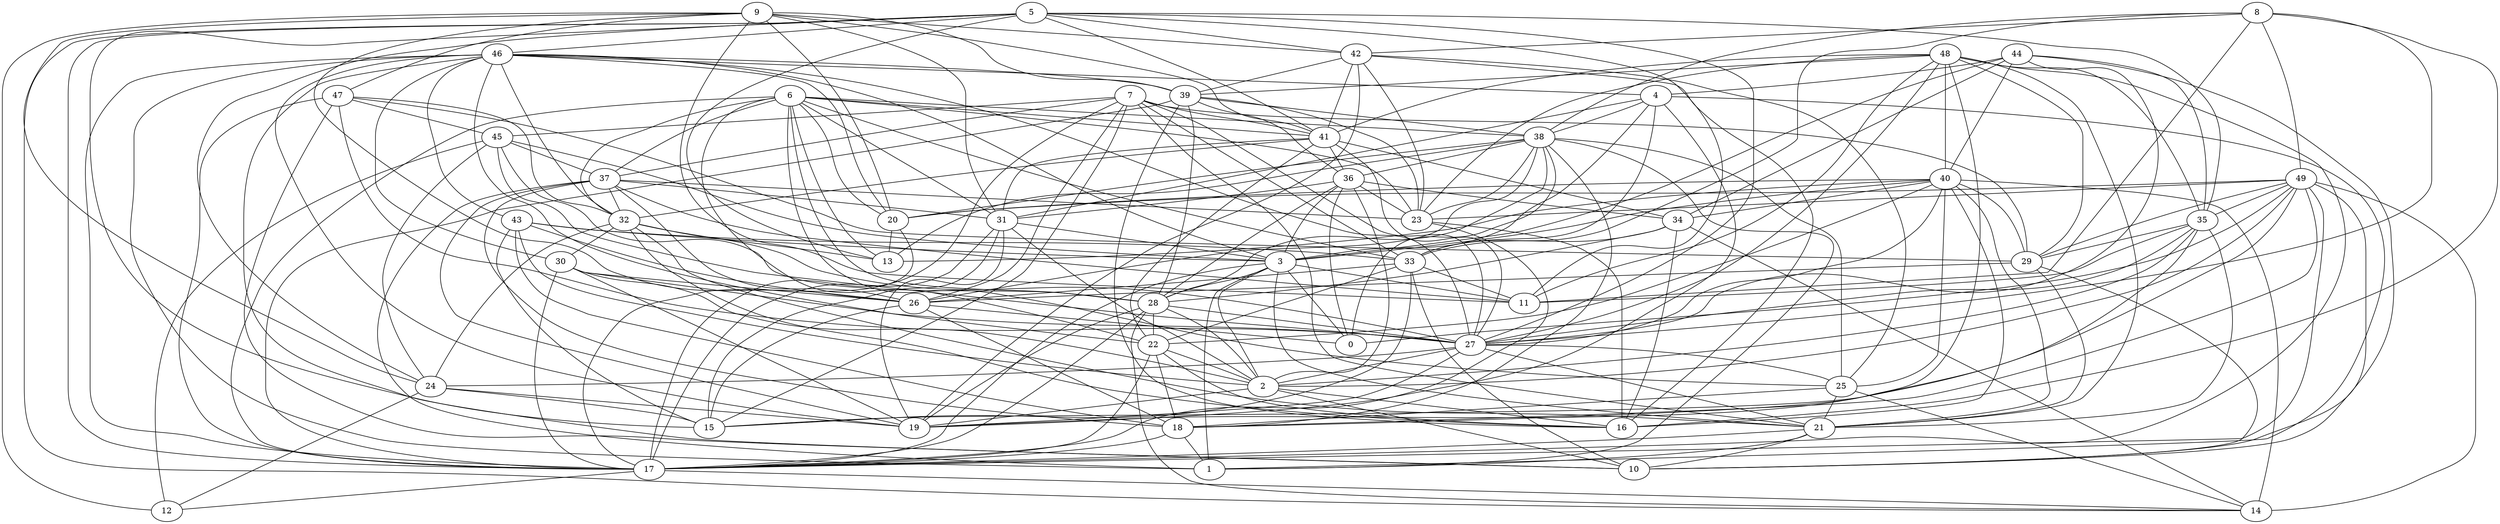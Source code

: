digraph GG_graph {

subgraph G_graph {
edge [color = black]
"44" -> "35" [dir = none]
"44" -> "27" [dir = none]
"44" -> "4" [dir = none]
"44" -> "3" [dir = none]
"32" -> "21" [dir = none]
"26" -> "18" [dir = none]
"31" -> "2" [dir = none]
"31" -> "17" [dir = none]
"31" -> "3" [dir = none]
"4" -> "33" [dir = none]
"4" -> "38" [dir = none]
"4" -> "31" [dir = none]
"29" -> "10" [dir = none]
"29" -> "26" [dir = none]
"21" -> "10" [dir = none]
"23" -> "17" [dir = none]
"6" -> "22" [dir = none]
"6" -> "25" [dir = none]
"6" -> "38" [dir = none]
"6" -> "28" [dir = none]
"6" -> "31" [dir = none]
"6" -> "32" [dir = none]
"45" -> "24" [dir = none]
"45" -> "37" [dir = none]
"45" -> "27" [dir = none]
"45" -> "12" [dir = none]
"30" -> "2" [dir = none]
"30" -> "26" [dir = none]
"3" -> "0" [dir = none]
"3" -> "2" [dir = none]
"3" -> "11" [dir = none]
"9" -> "26" [dir = none]
"9" -> "24" [dir = none]
"9" -> "11" [dir = none]
"9" -> "12" [dir = none]
"9" -> "42" [dir = none]
"37" -> "11" [dir = none]
"37" -> "31" [dir = none]
"37" -> "26" [dir = none]
"37" -> "18" [dir = none]
"34" -> "16" [dir = none]
"33" -> "11" [dir = none]
"33" -> "10" [dir = none]
"33" -> "15" [dir = none]
"43" -> "26" [dir = none]
"43" -> "33" [dir = none]
"7" -> "27" [dir = none]
"7" -> "29" [dir = none]
"48" -> "29" [dir = none]
"48" -> "41" [dir = none]
"18" -> "1" [dir = none]
"39" -> "17" [dir = none]
"39" -> "23" [dir = none]
"41" -> "27" [dir = none]
"41" -> "31" [dir = none]
"41" -> "22" [dir = none]
"28" -> "19" [dir = none]
"28" -> "17" [dir = none]
"46" -> "4" [dir = none]
"46" -> "20" [dir = none]
"40" -> "21" [dir = none]
"40" -> "13" [dir = none]
"40" -> "29" [dir = none]
"40" -> "34" [dir = none]
"40" -> "16" [dir = none]
"40" -> "3" [dir = none]
"40" -> "25" [dir = none]
"17" -> "14" [dir = none]
"38" -> "23" [dir = none]
"38" -> "18" [dir = none]
"38" -> "1" [dir = none]
"8" -> "49" [dir = none]
"8" -> "16" [dir = none]
"36" -> "34" [dir = none]
"36" -> "28" [dir = none]
"22" -> "17" [dir = none]
"22" -> "2" [dir = none]
"22" -> "16" [dir = none]
"24" -> "19" [dir = none]
"42" -> "23" [dir = none]
"49" -> "2" [dir = none]
"49" -> "23" [dir = none]
"49" -> "15" [dir = none]
"49" -> "29" [dir = none]
"49" -> "0" [dir = none]
"49" -> "14" [dir = none]
"2" -> "16" [dir = none]
"2" -> "10" [dir = none]
"2" -> "19" [dir = none]
"20" -> "13" [dir = none]
"47" -> "29" [dir = none]
"47" -> "10" [dir = none]
"27" -> "2" [dir = none]
"5" -> "11" [dir = none]
"5" -> "17" [dir = none]
"5" -> "46" [dir = none]
"5" -> "13" [dir = none]
"5" -> "35" [dir = none]
"41" -> "34" [dir = none]
"46" -> "30" [dir = none]
"27" -> "21" [dir = none]
"43" -> "15" [dir = none]
"6" -> "33" [dir = none]
"4" -> "3" [dir = none]
"6" -> "20" [dir = none]
"46" -> "17" [dir = none]
"21" -> "17" [dir = none]
"32" -> "30" [dir = none]
"39" -> "16" [dir = none]
"30" -> "19" [dir = none]
"7" -> "17" [dir = none]
"46" -> "10" [dir = none]
"42" -> "19" [dir = none]
"46" -> "32" [dir = none]
"39" -> "36" [dir = none]
"35" -> "11" [dir = none]
"5" -> "42" [dir = none]
"26" -> "15" [dir = none]
"6" -> "41" [dir = none]
"42" -> "41" [dir = none]
"29" -> "21" [dir = none]
"43" -> "2" [dir = none]
"45" -> "3" [dir = none]
"33" -> "26" [dir = none]
"9" -> "31" [dir = none]
"47" -> "32" [dir = none]
"25" -> "14" [dir = none]
"44" -> "10" [dir = none]
"7" -> "45" [dir = none]
"32" -> "24" [dir = none]
"40" -> "27" [dir = none]
"5" -> "15" [dir = none]
"40" -> "20" [dir = none]
"3" -> "28" [dir = none]
"8" -> "27" [dir = none]
"36" -> "3" [dir = none]
"38" -> "28" [dir = none]
"38" -> "13" [dir = none]
"9" -> "20" [dir = none]
"33" -> "22" [dir = none]
"32" -> "27" [dir = none]
"3" -> "1" [dir = none]
"43" -> "3" [dir = none]
"46" -> "3" [dir = none]
"37" -> "23" [dir = none]
"5" -> "24" [dir = none]
"45" -> "28" [dir = none]
"5" -> "27" [dir = none]
"8" -> "38" [dir = none]
"7" -> "33" [dir = none]
"42" -> "16" [dir = none]
"9" -> "39" [dir = none]
"5" -> "14" [dir = none]
"32" -> "13" [dir = none]
"3" -> "21" [dir = none]
"7" -> "15" [dir = none]
"47" -> "45" [dir = none]
"47" -> "27" [dir = none]
"41" -> "36" [dir = none]
"4" -> "19" [dir = none]
"49" -> "35" [dir = none]
"35" -> "21" [dir = none]
"40" -> "22" [dir = none]
"9" -> "47" [dir = none]
"38" -> "0" [dir = none]
"32" -> "16" [dir = none]
"49" -> "10" [dir = none]
"9" -> "41" [dir = none]
"44" -> "34" [dir = none]
"38" -> "20" [dir = none]
"31" -> "15" [dir = none]
"7" -> "41" [dir = none]
"24" -> "15" [dir = none]
"38" -> "25" [dir = none]
"17" -> "12" [dir = none]
"46" -> "27" [dir = none]
"36" -> "2" [dir = none]
"7" -> "21" [dir = none]
"42" -> "39" [dir = none]
"40" -> "14" [dir = none]
"8" -> "11" [dir = none]
"30" -> "27" [dir = none]
"28" -> "22" [dir = none]
"30" -> "17" [dir = none]
"46" -> "43" [dir = none]
"47" -> "17" [dir = none]
"48" -> "11" [dir = none]
"7" -> "26" [dir = none]
"42" -> "25" [dir = none]
"48" -> "18" [dir = none]
"46" -> "22" [dir = none]
"22" -> "18" [dir = none]
"35" -> "19" [dir = none]
"37" -> "19" [dir = none]
"21" -> "1" [dir = none]
"35" -> "2" [dir = none]
"43" -> "18" [dir = none]
"6" -> "37" [dir = none]
"34" -> "33" [dir = none]
"3" -> "17" [dir = none]
"5" -> "41" [dir = none]
"8" -> "42" [dir = none]
"18" -> "17" [dir = none]
"49" -> "18" [dir = none]
"46" -> "1" [dir = none]
"48" -> "23" [dir = none]
"48" -> "40" [dir = none]
"49" -> "20" [dir = none]
"36" -> "0" [dir = none]
"7" -> "37" [dir = none]
"28" -> "2" [dir = none]
"39" -> "28" [dir = none]
"35" -> "27" [dir = none]
"23" -> "16" [dir = none]
"46" -> "19" [dir = none]
"20" -> "17" [dir = none]
"48" -> "21" [dir = none]
"4" -> "1" [dir = none]
"28" -> "14" [dir = none]
"27" -> "25" [dir = none]
"39" -> "38" [dir = none]
"36" -> "23" [dir = none]
"36" -> "31" [dir = none]
"25" -> "21" [dir = none]
"48" -> "27" [dir = none]
"28" -> "27" [dir = none]
"48" -> "35" [dir = none]
"37" -> "1" [dir = none]
"6" -> "23" [dir = none]
"6" -> "17" [dir = none]
"49" -> "17" [dir = none]
"37" -> "32" [dir = none]
"48" -> "39" [dir = none]
"6" -> "13" [dir = none]
"34" -> "14" [dir = none]
"26" -> "0" [dir = none]
"34" -> "28" [dir = none]
"48" -> "17" [dir = none]
"46" -> "39" [dir = none]
"24" -> "12" [dir = none]
"41" -> "32" [dir = none]
"27" -> "19" [dir = none]
"8" -> "33" [dir = none]
"31" -> "19" [dir = none]
"25" -> "18" [dir = none]
"38" -> "26" [dir = none]
"44" -> "40" [dir = none]
"38" -> "36" [dir = none]
"27" -> "24" [dir = none]
"35" -> "29" [dir = none]
}

}
